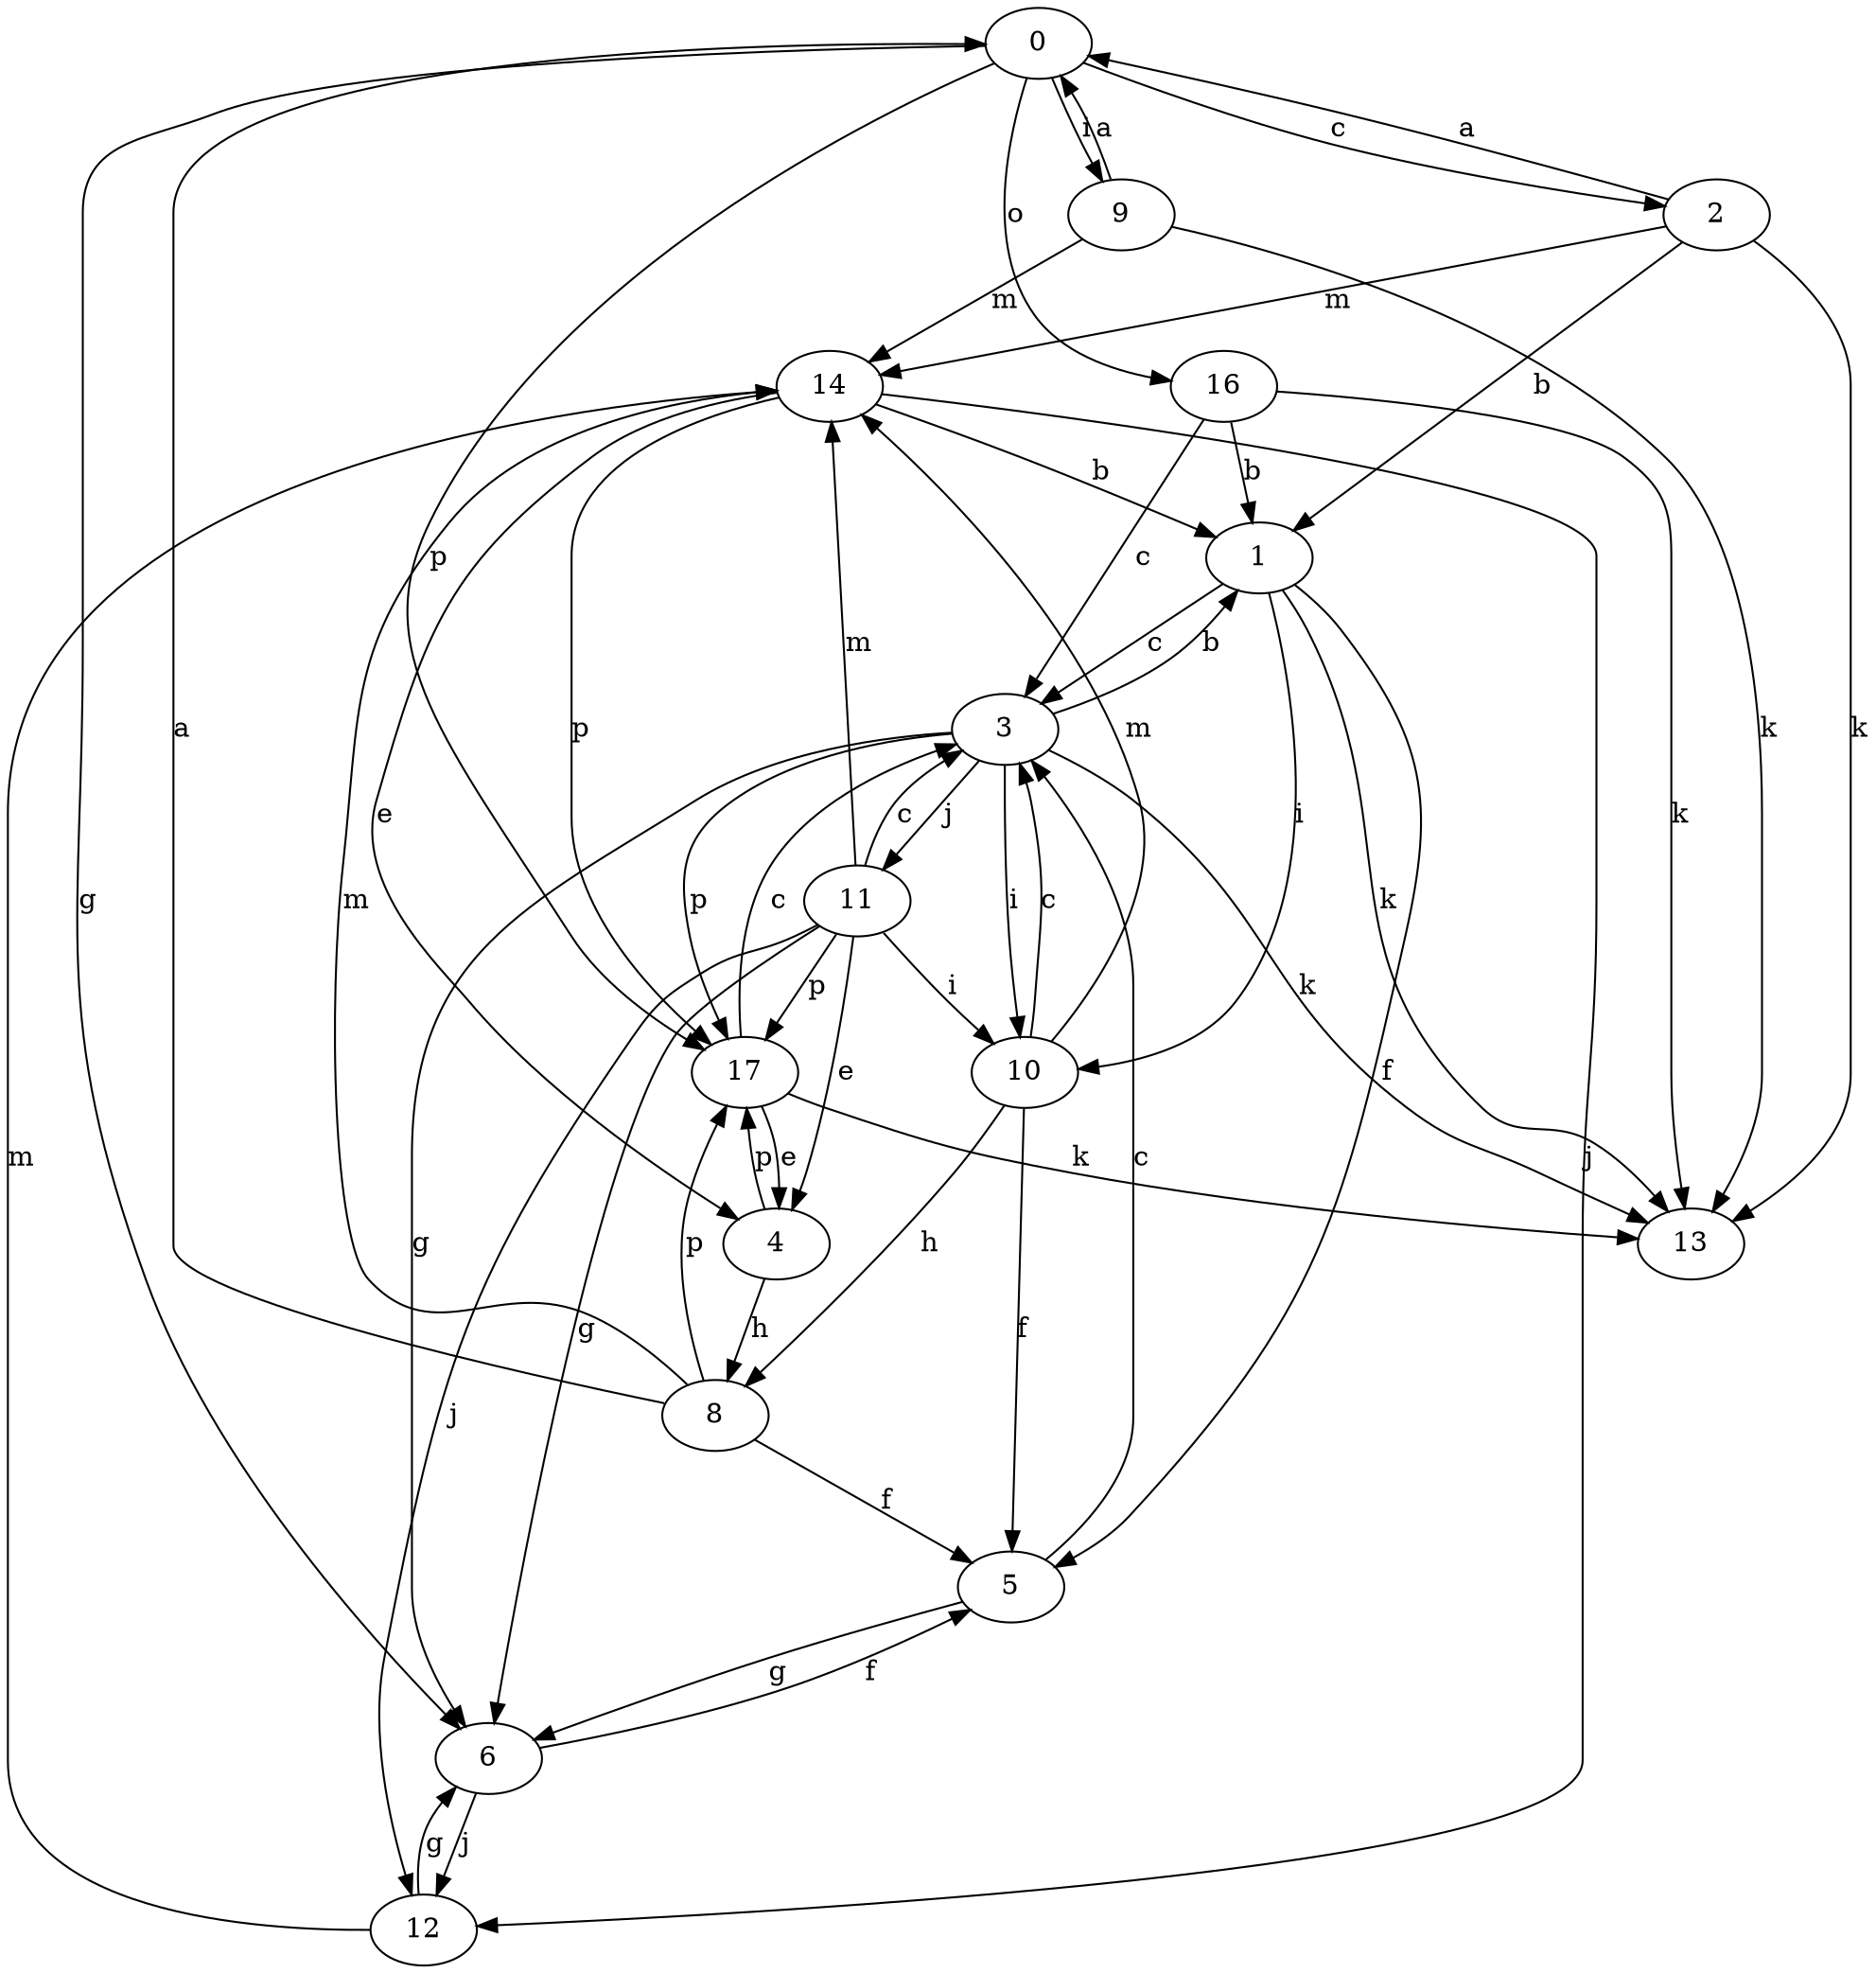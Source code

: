 strict digraph  {
0;
1;
2;
3;
4;
5;
6;
8;
9;
10;
11;
12;
13;
14;
16;
17;
0 -> 2  [label=c];
0 -> 6  [label=g];
0 -> 9  [label=i];
0 -> 16  [label=o];
0 -> 17  [label=p];
1 -> 3  [label=c];
1 -> 5  [label=f];
1 -> 10  [label=i];
1 -> 13  [label=k];
2 -> 0  [label=a];
2 -> 1  [label=b];
2 -> 13  [label=k];
2 -> 14  [label=m];
3 -> 1  [label=b];
3 -> 6  [label=g];
3 -> 10  [label=i];
3 -> 11  [label=j];
3 -> 13  [label=k];
3 -> 17  [label=p];
4 -> 8  [label=h];
4 -> 17  [label=p];
5 -> 3  [label=c];
5 -> 6  [label=g];
6 -> 5  [label=f];
6 -> 12  [label=j];
8 -> 0  [label=a];
8 -> 5  [label=f];
8 -> 14  [label=m];
8 -> 17  [label=p];
9 -> 0  [label=a];
9 -> 13  [label=k];
9 -> 14  [label=m];
10 -> 3  [label=c];
10 -> 5  [label=f];
10 -> 8  [label=h];
10 -> 14  [label=m];
11 -> 3  [label=c];
11 -> 4  [label=e];
11 -> 6  [label=g];
11 -> 10  [label=i];
11 -> 12  [label=j];
11 -> 14  [label=m];
11 -> 17  [label=p];
12 -> 6  [label=g];
12 -> 14  [label=m];
14 -> 1  [label=b];
14 -> 4  [label=e];
14 -> 12  [label=j];
14 -> 17  [label=p];
16 -> 1  [label=b];
16 -> 3  [label=c];
16 -> 13  [label=k];
17 -> 3  [label=c];
17 -> 4  [label=e];
17 -> 13  [label=k];
}
